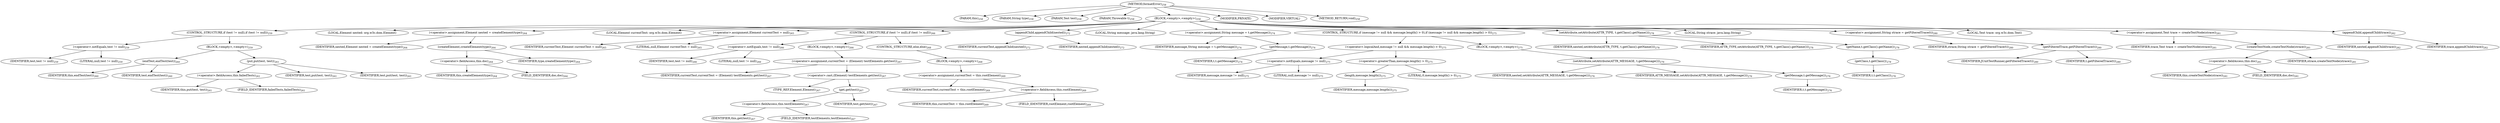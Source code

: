 digraph "formatError" {  
"570" [label = <(METHOD,formatError)<SUB>258</SUB>> ]
"22" [label = <(PARAM,this)<SUB>258</SUB>> ]
"571" [label = <(PARAM,String type)<SUB>258</SUB>> ]
"572" [label = <(PARAM,Test test)<SUB>258</SUB>> ]
"573" [label = <(PARAM,Throwable t)<SUB>258</SUB>> ]
"574" [label = <(BLOCK,&lt;empty&gt;,&lt;empty&gt;)<SUB>258</SUB>> ]
"575" [label = <(CONTROL_STRUCTURE,if (test != null),if (test != null))<SUB>259</SUB>> ]
"576" [label = <(&lt;operator&gt;.notEquals,test != null)<SUB>259</SUB>> ]
"577" [label = <(IDENTIFIER,test,test != null)<SUB>259</SUB>> ]
"578" [label = <(LITERAL,null,test != null)<SUB>259</SUB>> ]
"579" [label = <(BLOCK,&lt;empty&gt;,&lt;empty&gt;)<SUB>259</SUB>> ]
"580" [label = <(endTest,endTest(test))<SUB>260</SUB>> ]
"21" [label = <(IDENTIFIER,this,endTest(test))<SUB>260</SUB>> ]
"581" [label = <(IDENTIFIER,test,endTest(test))<SUB>260</SUB>> ]
"582" [label = <(put,put(test, test))<SUB>261</SUB>> ]
"583" [label = <(&lt;operator&gt;.fieldAccess,this.failedTests)<SUB>261</SUB>> ]
"584" [label = <(IDENTIFIER,this,put(test, test))<SUB>261</SUB>> ]
"585" [label = <(FIELD_IDENTIFIER,failedTests,failedTests)<SUB>261</SUB>> ]
"586" [label = <(IDENTIFIER,test,put(test, test))<SUB>261</SUB>> ]
"587" [label = <(IDENTIFIER,test,put(test, test))<SUB>261</SUB>> ]
"588" [label = <(LOCAL,Element nested: org.w3c.dom.Element)> ]
"589" [label = <(&lt;operator&gt;.assignment,Element nested = createElement(type))<SUB>264</SUB>> ]
"590" [label = <(IDENTIFIER,nested,Element nested = createElement(type))<SUB>264</SUB>> ]
"591" [label = <(createElement,createElement(type))<SUB>264</SUB>> ]
"592" [label = <(&lt;operator&gt;.fieldAccess,this.doc)<SUB>264</SUB>> ]
"593" [label = <(IDENTIFIER,this,createElement(type))<SUB>264</SUB>> ]
"594" [label = <(FIELD_IDENTIFIER,doc,doc)<SUB>264</SUB>> ]
"595" [label = <(IDENTIFIER,type,createElement(type))<SUB>264</SUB>> ]
"596" [label = <(LOCAL,Element currentTest: org.w3c.dom.Element)> ]
"597" [label = <(&lt;operator&gt;.assignment,Element currentTest = null)<SUB>265</SUB>> ]
"598" [label = <(IDENTIFIER,currentTest,Element currentTest = null)<SUB>265</SUB>> ]
"599" [label = <(LITERAL,null,Element currentTest = null)<SUB>265</SUB>> ]
"600" [label = <(CONTROL_STRUCTURE,if (test != null),if (test != null))<SUB>266</SUB>> ]
"601" [label = <(&lt;operator&gt;.notEquals,test != null)<SUB>266</SUB>> ]
"602" [label = <(IDENTIFIER,test,test != null)<SUB>266</SUB>> ]
"603" [label = <(LITERAL,null,test != null)<SUB>266</SUB>> ]
"604" [label = <(BLOCK,&lt;empty&gt;,&lt;empty&gt;)<SUB>266</SUB>> ]
"605" [label = <(&lt;operator&gt;.assignment,currentTest = (Element) testElements.get(test))<SUB>267</SUB>> ]
"606" [label = <(IDENTIFIER,currentTest,currentTest = (Element) testElements.get(test))<SUB>267</SUB>> ]
"607" [label = <(&lt;operator&gt;.cast,(Element) testElements.get(test))<SUB>267</SUB>> ]
"608" [label = <(TYPE_REF,Element,Element)<SUB>267</SUB>> ]
"609" [label = <(get,get(test))<SUB>267</SUB>> ]
"610" [label = <(&lt;operator&gt;.fieldAccess,this.testElements)<SUB>267</SUB>> ]
"611" [label = <(IDENTIFIER,this,get(test))<SUB>267</SUB>> ]
"612" [label = <(FIELD_IDENTIFIER,testElements,testElements)<SUB>267</SUB>> ]
"613" [label = <(IDENTIFIER,test,get(test))<SUB>267</SUB>> ]
"614" [label = <(CONTROL_STRUCTURE,else,else)<SUB>268</SUB>> ]
"615" [label = <(BLOCK,&lt;empty&gt;,&lt;empty&gt;)<SUB>268</SUB>> ]
"616" [label = <(&lt;operator&gt;.assignment,currentTest = this.rootElement)<SUB>269</SUB>> ]
"617" [label = <(IDENTIFIER,currentTest,currentTest = this.rootElement)<SUB>269</SUB>> ]
"618" [label = <(&lt;operator&gt;.fieldAccess,this.rootElement)<SUB>269</SUB>> ]
"619" [label = <(IDENTIFIER,this,currentTest = this.rootElement)<SUB>269</SUB>> ]
"620" [label = <(FIELD_IDENTIFIER,rootElement,rootElement)<SUB>269</SUB>> ]
"621" [label = <(appendChild,appendChild(nested))<SUB>272</SUB>> ]
"622" [label = <(IDENTIFIER,currentTest,appendChild(nested))<SUB>272</SUB>> ]
"623" [label = <(IDENTIFIER,nested,appendChild(nested))<SUB>272</SUB>> ]
"624" [label = <(LOCAL,String message: java.lang.String)> ]
"625" [label = <(&lt;operator&gt;.assignment,String message = t.getMessage())<SUB>274</SUB>> ]
"626" [label = <(IDENTIFIER,message,String message = t.getMessage())<SUB>274</SUB>> ]
"627" [label = <(getMessage,t.getMessage())<SUB>274</SUB>> ]
"628" [label = <(IDENTIFIER,t,t.getMessage())<SUB>274</SUB>> ]
"629" [label = <(CONTROL_STRUCTURE,if (message != null &amp;&amp; message.length() &gt; 0),if (message != null &amp;&amp; message.length() &gt; 0))<SUB>275</SUB>> ]
"630" [label = <(&lt;operator&gt;.logicalAnd,message != null &amp;&amp; message.length() &gt; 0)<SUB>275</SUB>> ]
"631" [label = <(&lt;operator&gt;.notEquals,message != null)<SUB>275</SUB>> ]
"632" [label = <(IDENTIFIER,message,message != null)<SUB>275</SUB>> ]
"633" [label = <(LITERAL,null,message != null)<SUB>275</SUB>> ]
"634" [label = <(&lt;operator&gt;.greaterThan,message.length() &gt; 0)<SUB>275</SUB>> ]
"635" [label = <(length,message.length())<SUB>275</SUB>> ]
"636" [label = <(IDENTIFIER,message,message.length())<SUB>275</SUB>> ]
"637" [label = <(LITERAL,0,message.length() &gt; 0)<SUB>275</SUB>> ]
"638" [label = <(BLOCK,&lt;empty&gt;,&lt;empty&gt;)<SUB>275</SUB>> ]
"639" [label = <(setAttribute,setAttribute(ATTR_MESSAGE, t.getMessage()))<SUB>276</SUB>> ]
"640" [label = <(IDENTIFIER,nested,setAttribute(ATTR_MESSAGE, t.getMessage()))<SUB>276</SUB>> ]
"641" [label = <(IDENTIFIER,ATTR_MESSAGE,setAttribute(ATTR_MESSAGE, t.getMessage()))<SUB>276</SUB>> ]
"642" [label = <(getMessage,t.getMessage())<SUB>276</SUB>> ]
"643" [label = <(IDENTIFIER,t,t.getMessage())<SUB>276</SUB>> ]
"644" [label = <(setAttribute,setAttribute(ATTR_TYPE, t.getClass().getName()))<SUB>278</SUB>> ]
"645" [label = <(IDENTIFIER,nested,setAttribute(ATTR_TYPE, t.getClass().getName()))<SUB>278</SUB>> ]
"646" [label = <(IDENTIFIER,ATTR_TYPE,setAttribute(ATTR_TYPE, t.getClass().getName()))<SUB>278</SUB>> ]
"647" [label = <(getName,t.getClass().getName())<SUB>278</SUB>> ]
"648" [label = <(getClass,t.getClass())<SUB>278</SUB>> ]
"649" [label = <(IDENTIFIER,t,t.getClass())<SUB>278</SUB>> ]
"650" [label = <(LOCAL,String strace: java.lang.String)> ]
"651" [label = <(&lt;operator&gt;.assignment,String strace = getFilteredTrace(t))<SUB>280</SUB>> ]
"652" [label = <(IDENTIFIER,strace,String strace = getFilteredTrace(t))<SUB>280</SUB>> ]
"653" [label = <(getFilteredTrace,getFilteredTrace(t))<SUB>280</SUB>> ]
"654" [label = <(IDENTIFIER,JUnitTestRunner,getFilteredTrace(t))<SUB>280</SUB>> ]
"655" [label = <(IDENTIFIER,t,getFilteredTrace(t))<SUB>280</SUB>> ]
"656" [label = <(LOCAL,Text trace: org.w3c.dom.Text)> ]
"657" [label = <(&lt;operator&gt;.assignment,Text trace = createTextNode(strace))<SUB>281</SUB>> ]
"658" [label = <(IDENTIFIER,trace,Text trace = createTextNode(strace))<SUB>281</SUB>> ]
"659" [label = <(createTextNode,createTextNode(strace))<SUB>281</SUB>> ]
"660" [label = <(&lt;operator&gt;.fieldAccess,this.doc)<SUB>281</SUB>> ]
"661" [label = <(IDENTIFIER,this,createTextNode(strace))<SUB>281</SUB>> ]
"662" [label = <(FIELD_IDENTIFIER,doc,doc)<SUB>281</SUB>> ]
"663" [label = <(IDENTIFIER,strace,createTextNode(strace))<SUB>281</SUB>> ]
"664" [label = <(appendChild,appendChild(trace))<SUB>282</SUB>> ]
"665" [label = <(IDENTIFIER,nested,appendChild(trace))<SUB>282</SUB>> ]
"666" [label = <(IDENTIFIER,trace,appendChild(trace))<SUB>282</SUB>> ]
"667" [label = <(MODIFIER,PRIVATE)> ]
"668" [label = <(MODIFIER,VIRTUAL)> ]
"669" [label = <(METHOD_RETURN,void)<SUB>258</SUB>> ]
  "570" -> "22" 
  "570" -> "571" 
  "570" -> "572" 
  "570" -> "573" 
  "570" -> "574" 
  "570" -> "667" 
  "570" -> "668" 
  "570" -> "669" 
  "574" -> "575" 
  "574" -> "588" 
  "574" -> "589" 
  "574" -> "596" 
  "574" -> "597" 
  "574" -> "600" 
  "574" -> "621" 
  "574" -> "624" 
  "574" -> "625" 
  "574" -> "629" 
  "574" -> "644" 
  "574" -> "650" 
  "574" -> "651" 
  "574" -> "656" 
  "574" -> "657" 
  "574" -> "664" 
  "575" -> "576" 
  "575" -> "579" 
  "576" -> "577" 
  "576" -> "578" 
  "579" -> "580" 
  "579" -> "582" 
  "580" -> "21" 
  "580" -> "581" 
  "582" -> "583" 
  "582" -> "586" 
  "582" -> "587" 
  "583" -> "584" 
  "583" -> "585" 
  "589" -> "590" 
  "589" -> "591" 
  "591" -> "592" 
  "591" -> "595" 
  "592" -> "593" 
  "592" -> "594" 
  "597" -> "598" 
  "597" -> "599" 
  "600" -> "601" 
  "600" -> "604" 
  "600" -> "614" 
  "601" -> "602" 
  "601" -> "603" 
  "604" -> "605" 
  "605" -> "606" 
  "605" -> "607" 
  "607" -> "608" 
  "607" -> "609" 
  "609" -> "610" 
  "609" -> "613" 
  "610" -> "611" 
  "610" -> "612" 
  "614" -> "615" 
  "615" -> "616" 
  "616" -> "617" 
  "616" -> "618" 
  "618" -> "619" 
  "618" -> "620" 
  "621" -> "622" 
  "621" -> "623" 
  "625" -> "626" 
  "625" -> "627" 
  "627" -> "628" 
  "629" -> "630" 
  "629" -> "638" 
  "630" -> "631" 
  "630" -> "634" 
  "631" -> "632" 
  "631" -> "633" 
  "634" -> "635" 
  "634" -> "637" 
  "635" -> "636" 
  "638" -> "639" 
  "639" -> "640" 
  "639" -> "641" 
  "639" -> "642" 
  "642" -> "643" 
  "644" -> "645" 
  "644" -> "646" 
  "644" -> "647" 
  "647" -> "648" 
  "648" -> "649" 
  "651" -> "652" 
  "651" -> "653" 
  "653" -> "654" 
  "653" -> "655" 
  "657" -> "658" 
  "657" -> "659" 
  "659" -> "660" 
  "659" -> "663" 
  "660" -> "661" 
  "660" -> "662" 
  "664" -> "665" 
  "664" -> "666" 
}
